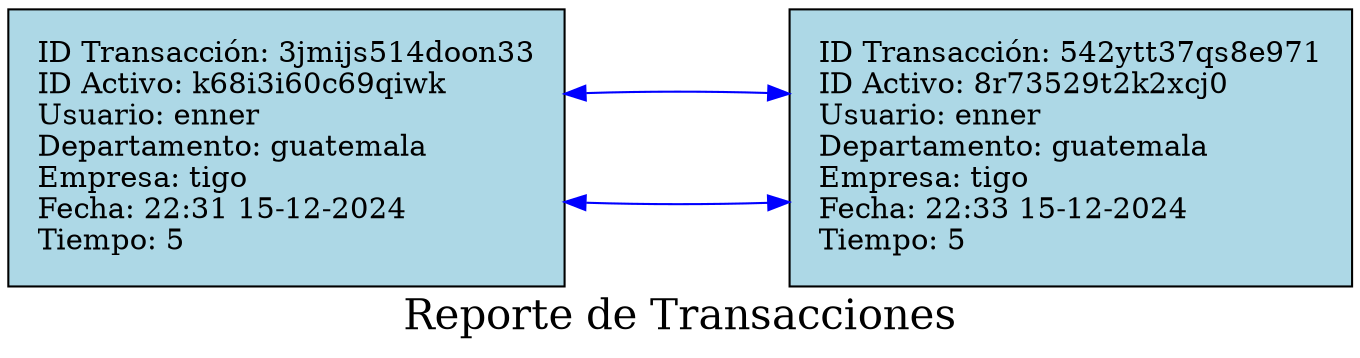 digraph listita {
rankdir=LR;node [shape=record, style=filled, fillcolor=lightblue, margin=0.2];
edge [style=solid, color=blue];
graph [ranksep=1.5, nodesep=1];
graph [label="Reporte de Transacciones", fontsize=20, fontcolor=black];
"3jmijs514doon33" [label="{ID Transacción: 3jmijs514doon33\lID Activo: k68i3i60c69qiwk\lUsuario: enner\lDepartamento: guatemala\lEmpresa: tigo\lFecha: 22:31 15-12-2024\lTiempo: 5\l}"];
"3jmijs514doon33" -> "542ytt37qs8e971"[dir=both];
"542ytt37qs8e971" [label="{ID Transacción: 542ytt37qs8e971\lID Activo: 8r73529t2k2xcj0\lUsuario: enner\lDepartamento: guatemala\lEmpresa: tigo\lFecha: 22:33 15-12-2024\lTiempo: 5\l}"];
"542ytt37qs8e971" -> "3jmijs514doon33"[dir=both];
}
